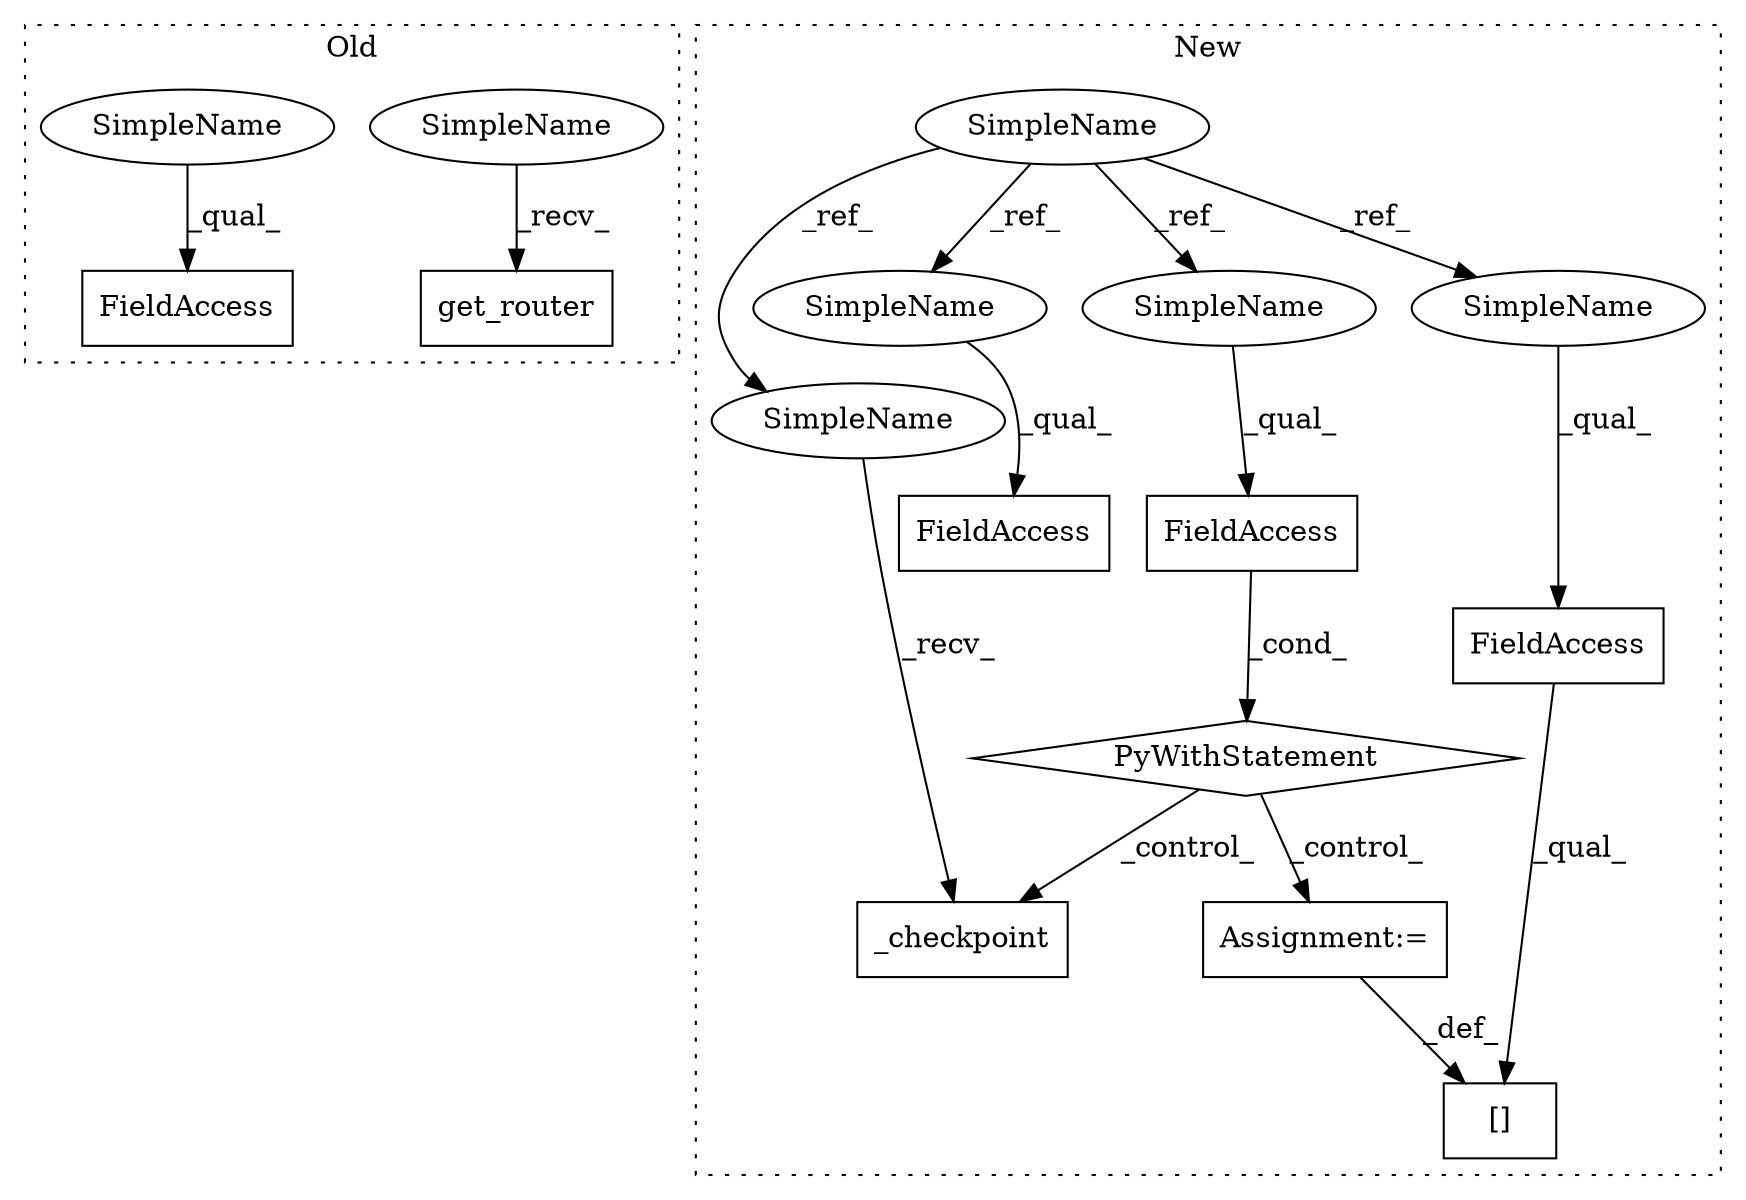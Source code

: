 digraph G {
subgraph cluster0 {
1 [label="get_router" a="32" s="11350" l="12" shape="box"];
9 [label="FieldAccess" a="22" s="11054" l="18" shape="box"];
15 [label="SimpleName" a="42" s="11345" l="4" shape="ellipse"];
16 [label="SimpleName" a="42" s="11054" l="4" shape="ellipse"];
label = "Old";
style="dotted";
}
subgraph cluster1 {
2 [label="[]" a="2" s="14845,14870" l="14,1" shape="box"];
3 [label="FieldAccess" a="22" s="14845" l="13" shape="box"];
4 [label="SimpleName" a="42" s="13995" l="4" shape="ellipse"];
5 [label="FieldAccess" a="22" s="14282" l="15" shape="box"];
6 [label="_checkpoint" a="32" s="15352" l="13" shape="box"];
7 [label="PyWithStatement" a="104" s="14272,14297" l="10,2" shape="diamond"];
8 [label="FieldAccess" a="22" s="14649" l="13" shape="box"];
10 [label="Assignment:=" a="7" s="14871" l="8" shape="box"];
11 [label="SimpleName" a="42" s="15347" l="4" shape="ellipse"];
12 [label="SimpleName" a="42" s="14649" l="4" shape="ellipse"];
13 [label="SimpleName" a="42" s="14282" l="4" shape="ellipse"];
14 [label="SimpleName" a="42" s="14845" l="4" shape="ellipse"];
label = "New";
style="dotted";
}
3 -> 2 [label="_qual_"];
4 -> 11 [label="_ref_"];
4 -> 12 [label="_ref_"];
4 -> 13 [label="_ref_"];
4 -> 14 [label="_ref_"];
5 -> 7 [label="_cond_"];
7 -> 10 [label="_control_"];
7 -> 6 [label="_control_"];
10 -> 2 [label="_def_"];
11 -> 6 [label="_recv_"];
12 -> 8 [label="_qual_"];
13 -> 5 [label="_qual_"];
14 -> 3 [label="_qual_"];
15 -> 1 [label="_recv_"];
16 -> 9 [label="_qual_"];
}